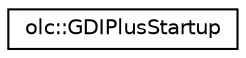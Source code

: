 digraph "Graphical Class Hierarchy"
{
 // LATEX_PDF_SIZE
  edge [fontname="Helvetica",fontsize="10",labelfontname="Helvetica",labelfontsize="10"];
  node [fontname="Helvetica",fontsize="10",shape=record];
  rankdir="LR";
  Node0 [label="olc::GDIPlusStartup",height=0.2,width=0.4,color="black", fillcolor="white", style="filled",URL="$classolc_1_1GDIPlusStartup.html",tooltip=" "];
}
